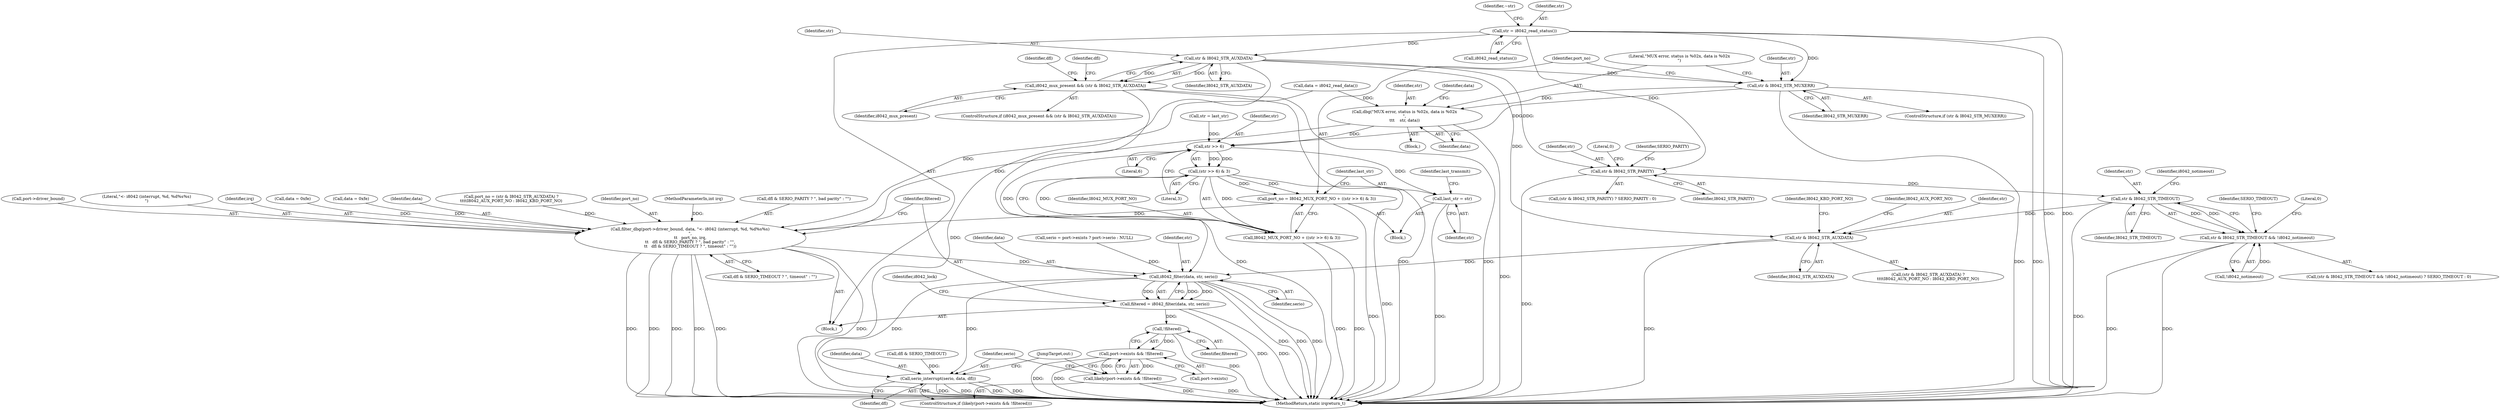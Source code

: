 digraph "1_linux_340d394a789518018f834ff70f7534fc463d3226@API" {
"1000122" [label="(Call,str = i8042_read_status())"];
"1000150" [label="(Call,str & I8042_STR_AUXDATA)"];
"1000148" [label="(Call,i8042_mux_present && (str & I8042_STR_AUXDATA))"];
"1000160" [label="(Call,str & I8042_STR_MUXERR)"];
"1000164" [label="(Call,dbg(\"MUX error, status is %02x, data is %02x\n\",\n\t\t\t    str, data))"];
"1000208" [label="(Call,str >> 6)"];
"1000207" [label="(Call,(str >> 6) & 3)"];
"1000203" [label="(Call,port_no = I8042_MUX_PORT_NO + ((str >> 6) & 3))"];
"1000262" [label="(Call,filter_dbg(port->driver_bound, data, \"<- i8042 (interrupt, %d, %d%s%s)\n\",\n\t\t   port_no, irq,\n\t\t   dfl & SERIO_PARITY ? \", bad parity\" : \"\",\n\t\t   dfl & SERIO_TIMEOUT ? \", timeout\" : \"\"))"];
"1000284" [label="(Call,i8042_filter(data, str, serio))"];
"1000282" [label="(Call,filtered = i8042_filter(data, str, serio))"];
"1000298" [label="(Call,!filtered)"];
"1000294" [label="(Call,port->exists && !filtered)"];
"1000293" [label="(Call,likely(port->exists && !filtered))"];
"1000300" [label="(Call,serio_interrupt(serio, data, dfl))"];
"1000205" [label="(Call,I8042_MUX_PORT_NO + ((str >> 6) & 3))"];
"1000212" [label="(Call,last_str = str)"];
"1000224" [label="(Call,str & I8042_STR_PARITY)"];
"1000231" [label="(Call,str & I8042_STR_TIMEOUT)"];
"1000230" [label="(Call,str & I8042_STR_TIMEOUT && !i8042_notimeout)"];
"1000241" [label="(Call,str & I8042_STR_AUXDATA)"];
"1000308" [label="(MethodReturn,static irqreturn_t)"];
"1000199" [label="(Call,data = 0xfe)"];
"1000235" [label="(Identifier,i8042_notimeout)"];
"1000243" [label="(Identifier,I8042_STR_AUXDATA)"];
"1000298" [label="(Call,!filtered)"];
"1000295" [label="(Call,port->exists)"];
"1000286" [label="(Identifier,str)"];
"1000293" [label="(Call,likely(port->exists && !filtered))"];
"1000207" [label="(Call,(str >> 6) & 3)"];
"1000230" [label="(Call,str & I8042_STR_TIMEOUT && !i8042_notimeout)"];
"1000191" [label="(Call,data = 0xfe)"];
"1000304" [label="(JumpTarget,out:)"];
"1000128" [label="(Identifier,~str)"];
"1000161" [label="(Identifier,str)"];
"1000122" [label="(Call,str = i8042_read_status())"];
"1000103" [label="(MethodParameterIn,int irq)"];
"1000162" [label="(Identifier,I8042_STR_MUXERR)"];
"1000153" [label="(Block,)"];
"1000290" [label="(Identifier,i8042_lock)"];
"1000285" [label="(Identifier,data)"];
"1000226" [label="(Identifier,I8042_STR_PARITY)"];
"1000206" [label="(Identifier,I8042_MUX_PORT_NO)"];
"1000277" [label="(Call,dfl & SERIO_TIMEOUT)"];
"1000204" [label="(Identifier,port_no)"];
"1000302" [label="(Identifier,data)"];
"1000232" [label="(Identifier,str)"];
"1000144" [label="(Call,data = i8042_read_data())"];
"1000266" [label="(Identifier,data)"];
"1000212" [label="(Call,last_str = str)"];
"1000205" [label="(Call,I8042_MUX_PORT_NO + ((str >> 6) & 3))"];
"1000236" [label="(Identifier,SERIO_TIMEOUT)"];
"1000147" [label="(ControlStructure,if (i8042_mux_present && (str & I8042_STR_AUXDATA)))"];
"1000150" [label="(Call,str & I8042_STR_AUXDATA)"];
"1000227" [label="(Identifier,SERIO_PARITY)"];
"1000216" [label="(Identifier,last_transmit)"];
"1000159" [label="(ControlStructure,if (str & I8042_STR_MUXERR))"];
"1000165" [label="(Literal,\"MUX error, status is %02x, data is %02x\n\")"];
"1000238" [label="(Call,port_no = (str & I8042_STR_AUXDATA) ?\n\t\t\t\tI8042_AUX_PORT_NO : I8042_KBD_PORT_NO)"];
"1000224" [label="(Call,str & I8042_STR_PARITY)"];
"1000231" [label="(Call,str & I8042_STR_TIMEOUT)"];
"1000234" [label="(Call,!i8042_notimeout)"];
"1000209" [label="(Identifier,str)"];
"1000169" [label="(Identifier,data)"];
"1000164" [label="(Call,dbg(\"MUX error, status is %02x, data is %02x\n\",\n\t\t\t    str, data))"];
"1000160" [label="(Call,str & I8042_STR_MUXERR)"];
"1000105" [label="(Block,)"];
"1000292" [label="(ControlStructure,if (likely(port->exists && !filtered)))"];
"1000268" [label="(Identifier,port_no)"];
"1000244" [label="(Identifier,I8042_AUX_PORT_NO)"];
"1000221" [label="(Identifier,dfl)"];
"1000151" [label="(Identifier,str)"];
"1000299" [label="(Identifier,filtered)"];
"1000237" [label="(Literal,0)"];
"1000166" [label="(Identifier,str)"];
"1000270" [label="(Call,dfl & SERIO_PARITY ? \", bad parity\" : \"\")"];
"1000240" [label="(Call,(str & I8042_STR_AUXDATA) ?\n\t\t\t\tI8042_AUX_PORT_NO : I8042_KBD_PORT_NO)"];
"1000276" [label="(Call,dfl & SERIO_TIMEOUT ? \", timeout\" : \"\")"];
"1000300" [label="(Call,serio_interrupt(serio, data, dfl))"];
"1000208" [label="(Call,str >> 6)"];
"1000211" [label="(Literal,3)"];
"1000263" [label="(Call,port->driver_bound)"];
"1000241" [label="(Call,str & I8042_STR_AUXDATA)"];
"1000294" [label="(Call,port->exists && !filtered)"];
"1000210" [label="(Literal,6)"];
"1000214" [label="(Identifier,str)"];
"1000203" [label="(Call,port_no = I8042_MUX_PORT_NO + ((str >> 6) & 3))"];
"1000252" [label="(Call,serio = port->exists ? port->serio : NULL)"];
"1000233" [label="(Identifier,I8042_STR_TIMEOUT)"];
"1000283" [label="(Identifier,filtered)"];
"1000267" [label="(Literal,\"<- i8042 (interrupt, %d, %d%s%s)\n\")"];
"1000163" [label="(Block,)"];
"1000223" [label="(Call,(str & I8042_STR_PARITY) ? SERIO_PARITY : 0)"];
"1000303" [label="(Identifier,dfl)"];
"1000157" [label="(Identifier,dfl)"];
"1000242" [label="(Identifier,str)"];
"1000167" [label="(Identifier,data)"];
"1000225" [label="(Identifier,str)"];
"1000124" [label="(Call,i8042_read_status())"];
"1000284" [label="(Call,i8042_filter(data, str, serio))"];
"1000213" [label="(Identifier,last_str)"];
"1000123" [label="(Identifier,str)"];
"1000262" [label="(Call,filter_dbg(port->driver_bound, data, \"<- i8042 (interrupt, %d, %d%s%s)\n\",\n\t\t   port_no, irq,\n\t\t   dfl & SERIO_PARITY ? \", bad parity\" : \"\",\n\t\t   dfl & SERIO_TIMEOUT ? \", timeout\" : \"\"))"];
"1000152" [label="(Identifier,I8042_STR_AUXDATA)"];
"1000301" [label="(Identifier,serio)"];
"1000269" [label="(Identifier,irq)"];
"1000282" [label="(Call,filtered = i8042_filter(data, str, serio))"];
"1000149" [label="(Identifier,i8042_mux_present)"];
"1000287" [label="(Identifier,serio)"];
"1000228" [label="(Literal,0)"];
"1000181" [label="(Call,str = last_str)"];
"1000245" [label="(Identifier,I8042_KBD_PORT_NO)"];
"1000148" [label="(Call,i8042_mux_present && (str & I8042_STR_AUXDATA))"];
"1000229" [label="(Call,(str & I8042_STR_TIMEOUT && !i8042_notimeout) ? SERIO_TIMEOUT : 0)"];
"1000122" -> "1000105"  [label="AST: "];
"1000122" -> "1000124"  [label="CFG: "];
"1000123" -> "1000122"  [label="AST: "];
"1000124" -> "1000122"  [label="AST: "];
"1000128" -> "1000122"  [label="CFG: "];
"1000122" -> "1000308"  [label="DDG: "];
"1000122" -> "1000308"  [label="DDG: "];
"1000122" -> "1000150"  [label="DDG: "];
"1000122" -> "1000160"  [label="DDG: "];
"1000122" -> "1000224"  [label="DDG: "];
"1000150" -> "1000148"  [label="AST: "];
"1000150" -> "1000152"  [label="CFG: "];
"1000151" -> "1000150"  [label="AST: "];
"1000152" -> "1000150"  [label="AST: "];
"1000148" -> "1000150"  [label="CFG: "];
"1000150" -> "1000308"  [label="DDG: "];
"1000150" -> "1000148"  [label="DDG: "];
"1000150" -> "1000148"  [label="DDG: "];
"1000150" -> "1000160"  [label="DDG: "];
"1000150" -> "1000224"  [label="DDG: "];
"1000150" -> "1000241"  [label="DDG: "];
"1000148" -> "1000147"  [label="AST: "];
"1000148" -> "1000149"  [label="CFG: "];
"1000149" -> "1000148"  [label="AST: "];
"1000157" -> "1000148"  [label="CFG: "];
"1000221" -> "1000148"  [label="CFG: "];
"1000148" -> "1000308"  [label="DDG: "];
"1000148" -> "1000308"  [label="DDG: "];
"1000148" -> "1000308"  [label="DDG: "];
"1000160" -> "1000159"  [label="AST: "];
"1000160" -> "1000162"  [label="CFG: "];
"1000161" -> "1000160"  [label="AST: "];
"1000162" -> "1000160"  [label="AST: "];
"1000165" -> "1000160"  [label="CFG: "];
"1000204" -> "1000160"  [label="CFG: "];
"1000160" -> "1000308"  [label="DDG: "];
"1000160" -> "1000308"  [label="DDG: "];
"1000160" -> "1000164"  [label="DDG: "];
"1000160" -> "1000208"  [label="DDG: "];
"1000164" -> "1000163"  [label="AST: "];
"1000164" -> "1000167"  [label="CFG: "];
"1000165" -> "1000164"  [label="AST: "];
"1000166" -> "1000164"  [label="AST: "];
"1000167" -> "1000164"  [label="AST: "];
"1000169" -> "1000164"  [label="CFG: "];
"1000164" -> "1000308"  [label="DDG: "];
"1000144" -> "1000164"  [label="DDG: "];
"1000164" -> "1000208"  [label="DDG: "];
"1000164" -> "1000262"  [label="DDG: "];
"1000208" -> "1000207"  [label="AST: "];
"1000208" -> "1000210"  [label="CFG: "];
"1000209" -> "1000208"  [label="AST: "];
"1000210" -> "1000208"  [label="AST: "];
"1000211" -> "1000208"  [label="CFG: "];
"1000208" -> "1000207"  [label="DDG: "];
"1000208" -> "1000207"  [label="DDG: "];
"1000181" -> "1000208"  [label="DDG: "];
"1000208" -> "1000212"  [label="DDG: "];
"1000208" -> "1000284"  [label="DDG: "];
"1000207" -> "1000205"  [label="AST: "];
"1000207" -> "1000211"  [label="CFG: "];
"1000211" -> "1000207"  [label="AST: "];
"1000205" -> "1000207"  [label="CFG: "];
"1000207" -> "1000308"  [label="DDG: "];
"1000207" -> "1000203"  [label="DDG: "];
"1000207" -> "1000203"  [label="DDG: "];
"1000207" -> "1000205"  [label="DDG: "];
"1000207" -> "1000205"  [label="DDG: "];
"1000203" -> "1000153"  [label="AST: "];
"1000203" -> "1000205"  [label="CFG: "];
"1000204" -> "1000203"  [label="AST: "];
"1000205" -> "1000203"  [label="AST: "];
"1000213" -> "1000203"  [label="CFG: "];
"1000203" -> "1000308"  [label="DDG: "];
"1000203" -> "1000262"  [label="DDG: "];
"1000262" -> "1000105"  [label="AST: "];
"1000262" -> "1000276"  [label="CFG: "];
"1000263" -> "1000262"  [label="AST: "];
"1000266" -> "1000262"  [label="AST: "];
"1000267" -> "1000262"  [label="AST: "];
"1000268" -> "1000262"  [label="AST: "];
"1000269" -> "1000262"  [label="AST: "];
"1000270" -> "1000262"  [label="AST: "];
"1000276" -> "1000262"  [label="AST: "];
"1000283" -> "1000262"  [label="CFG: "];
"1000262" -> "1000308"  [label="DDG: "];
"1000262" -> "1000308"  [label="DDG: "];
"1000262" -> "1000308"  [label="DDG: "];
"1000262" -> "1000308"  [label="DDG: "];
"1000262" -> "1000308"  [label="DDG: "];
"1000262" -> "1000308"  [label="DDG: "];
"1000199" -> "1000262"  [label="DDG: "];
"1000144" -> "1000262"  [label="DDG: "];
"1000191" -> "1000262"  [label="DDG: "];
"1000238" -> "1000262"  [label="DDG: "];
"1000103" -> "1000262"  [label="DDG: "];
"1000262" -> "1000284"  [label="DDG: "];
"1000284" -> "1000282"  [label="AST: "];
"1000284" -> "1000287"  [label="CFG: "];
"1000285" -> "1000284"  [label="AST: "];
"1000286" -> "1000284"  [label="AST: "];
"1000287" -> "1000284"  [label="AST: "];
"1000282" -> "1000284"  [label="CFG: "];
"1000284" -> "1000308"  [label="DDG: "];
"1000284" -> "1000308"  [label="DDG: "];
"1000284" -> "1000308"  [label="DDG: "];
"1000284" -> "1000282"  [label="DDG: "];
"1000284" -> "1000282"  [label="DDG: "];
"1000284" -> "1000282"  [label="DDG: "];
"1000241" -> "1000284"  [label="DDG: "];
"1000252" -> "1000284"  [label="DDG: "];
"1000284" -> "1000300"  [label="DDG: "];
"1000284" -> "1000300"  [label="DDG: "];
"1000282" -> "1000105"  [label="AST: "];
"1000283" -> "1000282"  [label="AST: "];
"1000290" -> "1000282"  [label="CFG: "];
"1000282" -> "1000308"  [label="DDG: "];
"1000282" -> "1000308"  [label="DDG: "];
"1000282" -> "1000298"  [label="DDG: "];
"1000298" -> "1000294"  [label="AST: "];
"1000298" -> "1000299"  [label="CFG: "];
"1000299" -> "1000298"  [label="AST: "];
"1000294" -> "1000298"  [label="CFG: "];
"1000298" -> "1000308"  [label="DDG: "];
"1000298" -> "1000294"  [label="DDG: "];
"1000294" -> "1000293"  [label="AST: "];
"1000294" -> "1000295"  [label="CFG: "];
"1000295" -> "1000294"  [label="AST: "];
"1000293" -> "1000294"  [label="CFG: "];
"1000294" -> "1000308"  [label="DDG: "];
"1000294" -> "1000308"  [label="DDG: "];
"1000294" -> "1000293"  [label="DDG: "];
"1000294" -> "1000293"  [label="DDG: "];
"1000293" -> "1000292"  [label="AST: "];
"1000301" -> "1000293"  [label="CFG: "];
"1000304" -> "1000293"  [label="CFG: "];
"1000293" -> "1000308"  [label="DDG: "];
"1000293" -> "1000308"  [label="DDG: "];
"1000300" -> "1000292"  [label="AST: "];
"1000300" -> "1000303"  [label="CFG: "];
"1000301" -> "1000300"  [label="AST: "];
"1000302" -> "1000300"  [label="AST: "];
"1000303" -> "1000300"  [label="AST: "];
"1000304" -> "1000300"  [label="CFG: "];
"1000300" -> "1000308"  [label="DDG: "];
"1000300" -> "1000308"  [label="DDG: "];
"1000300" -> "1000308"  [label="DDG: "];
"1000300" -> "1000308"  [label="DDG: "];
"1000277" -> "1000300"  [label="DDG: "];
"1000206" -> "1000205"  [label="AST: "];
"1000205" -> "1000308"  [label="DDG: "];
"1000205" -> "1000308"  [label="DDG: "];
"1000212" -> "1000153"  [label="AST: "];
"1000212" -> "1000214"  [label="CFG: "];
"1000213" -> "1000212"  [label="AST: "];
"1000214" -> "1000212"  [label="AST: "];
"1000216" -> "1000212"  [label="CFG: "];
"1000212" -> "1000308"  [label="DDG: "];
"1000224" -> "1000223"  [label="AST: "];
"1000224" -> "1000226"  [label="CFG: "];
"1000225" -> "1000224"  [label="AST: "];
"1000226" -> "1000224"  [label="AST: "];
"1000227" -> "1000224"  [label="CFG: "];
"1000228" -> "1000224"  [label="CFG: "];
"1000224" -> "1000308"  [label="DDG: "];
"1000224" -> "1000231"  [label="DDG: "];
"1000231" -> "1000230"  [label="AST: "];
"1000231" -> "1000233"  [label="CFG: "];
"1000232" -> "1000231"  [label="AST: "];
"1000233" -> "1000231"  [label="AST: "];
"1000235" -> "1000231"  [label="CFG: "];
"1000230" -> "1000231"  [label="CFG: "];
"1000231" -> "1000308"  [label="DDG: "];
"1000231" -> "1000230"  [label="DDG: "];
"1000231" -> "1000230"  [label="DDG: "];
"1000231" -> "1000241"  [label="DDG: "];
"1000230" -> "1000229"  [label="AST: "];
"1000230" -> "1000234"  [label="CFG: "];
"1000234" -> "1000230"  [label="AST: "];
"1000236" -> "1000230"  [label="CFG: "];
"1000237" -> "1000230"  [label="CFG: "];
"1000230" -> "1000308"  [label="DDG: "];
"1000230" -> "1000308"  [label="DDG: "];
"1000234" -> "1000230"  [label="DDG: "];
"1000241" -> "1000240"  [label="AST: "];
"1000241" -> "1000243"  [label="CFG: "];
"1000242" -> "1000241"  [label="AST: "];
"1000243" -> "1000241"  [label="AST: "];
"1000244" -> "1000241"  [label="CFG: "];
"1000245" -> "1000241"  [label="CFG: "];
"1000241" -> "1000308"  [label="DDG: "];
}
